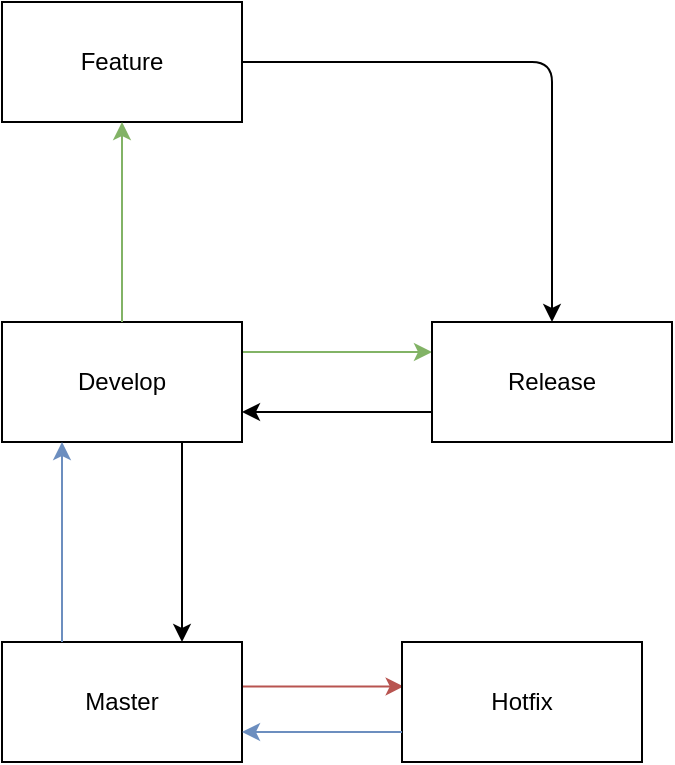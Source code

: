 <mxfile version="10.6.2" type="google"><diagram id="7T9cHj1B0l7dZ4hVVIW8" name="Page-1"><mxGraphModel dx="948" dy="590" grid="1" gridSize="10" guides="1" tooltips="1" connect="1" arrows="1" fold="1" page="1" pageScale="1" pageWidth="850" pageHeight="1100" math="0" shadow="0"><root><mxCell id="0"/><mxCell id="1" parent="0"/><mxCell id="S-_Kc6sxgdBVoZ6Ljnmm-24" value="" style="edgeStyle=orthogonalEdgeStyle;rounded=0;orthogonalLoop=1;jettySize=auto;html=1;exitX=1;exitY=0.25;exitDx=0;exitDy=0;entryX=0;entryY=0.25;entryDx=0;entryDy=0;fillColor=#d5e8d4;strokeColor=#82b366;" edge="1" parent="1" source="S-_Kc6sxgdBVoZ6Ljnmm-1" target="S-_Kc6sxgdBVoZ6Ljnmm-23"><mxGeometry relative="1" as="geometry"/></mxCell><mxCell id="S-_Kc6sxgdBVoZ6Ljnmm-1" value="Develop" style="rounded=0;whiteSpace=wrap;html=1;" vertex="1" parent="1"><mxGeometry x="185" y="310" width="120" height="60" as="geometry"/></mxCell><mxCell id="S-_Kc6sxgdBVoZ6Ljnmm-23" value="Release" style="rounded=0;whiteSpace=wrap;html=1;" vertex="1" parent="1"><mxGeometry x="400" y="310" width="120" height="60" as="geometry"/></mxCell><mxCell id="S-_Kc6sxgdBVoZ6Ljnmm-7" value="" style="edgeStyle=orthogonalEdgeStyle;rounded=0;orthogonalLoop=1;jettySize=auto;html=1;exitX=1;exitY=0.37;exitDx=0;exitDy=0;exitPerimeter=0;entryX=0.007;entryY=0.37;entryDx=0;entryDy=0;entryPerimeter=0;fillColor=#f8cecc;strokeColor=#b85450;" edge="1" parent="1" source="S-_Kc6sxgdBVoZ6Ljnmm-3" target="S-_Kc6sxgdBVoZ6Ljnmm-6"><mxGeometry relative="1" as="geometry"/></mxCell><mxCell id="S-_Kc6sxgdBVoZ6Ljnmm-3" value="Master" style="rounded=0;whiteSpace=wrap;html=1;" vertex="1" parent="1"><mxGeometry x="185" y="470" width="120" height="60" as="geometry"/></mxCell><mxCell id="S-_Kc6sxgdBVoZ6Ljnmm-6" value="Hotfix" style="rounded=0;whiteSpace=wrap;html=1;" vertex="1" parent="1"><mxGeometry x="385" y="470" width="120" height="60" as="geometry"/></mxCell><mxCell id="S-_Kc6sxgdBVoZ6Ljnmm-5" value="Feature" style="rounded=0;whiteSpace=wrap;html=1;" vertex="1" parent="1"><mxGeometry x="185" y="150" width="120" height="60" as="geometry"/></mxCell><mxCell id="S-_Kc6sxgdBVoZ6Ljnmm-10" value="" style="endArrow=classic;html=1;exitX=0;exitY=0.75;exitDx=0;exitDy=0;entryX=1;entryY=0.75;entryDx=0;entryDy=0;fillColor=#dae8fc;strokeColor=#6c8ebf;" edge="1" parent="1" source="S-_Kc6sxgdBVoZ6Ljnmm-6" target="S-_Kc6sxgdBVoZ6Ljnmm-3"><mxGeometry width="50" height="50" relative="1" as="geometry"><mxPoint x="415" y="480" as="sourcePoint"/><mxPoint x="465" y="430" as="targetPoint"/></mxGeometry></mxCell><mxCell id="S-_Kc6sxgdBVoZ6Ljnmm-11" value="" style="endArrow=classic;html=1;exitX=0.25;exitY=0;exitDx=0;exitDy=0;entryX=0.25;entryY=1;entryDx=0;entryDy=0;fillColor=#dae8fc;strokeColor=#6c8ebf;" edge="1" parent="1" source="S-_Kc6sxgdBVoZ6Ljnmm-3" target="S-_Kc6sxgdBVoZ6Ljnmm-1"><mxGeometry width="50" height="50" relative="1" as="geometry"><mxPoint x="265" y="440" as="sourcePoint"/><mxPoint x="315" y="390" as="targetPoint"/></mxGeometry></mxCell><mxCell id="S-_Kc6sxgdBVoZ6Ljnmm-12" value="" style="endArrow=classic;html=1;exitX=0.75;exitY=1;exitDx=0;exitDy=0;entryX=0.75;entryY=0;entryDx=0;entryDy=0;" edge="1" parent="1" source="S-_Kc6sxgdBVoZ6Ljnmm-1" target="S-_Kc6sxgdBVoZ6Ljnmm-3"><mxGeometry width="50" height="50" relative="1" as="geometry"><mxPoint x="275" y="440" as="sourcePoint"/><mxPoint x="325" y="430" as="targetPoint"/></mxGeometry></mxCell><mxCell id="S-_Kc6sxgdBVoZ6Ljnmm-19" value="" style="endArrow=classic;html=1;entryX=0.5;entryY=1;entryDx=0;entryDy=0;exitX=0.5;exitY=0;exitDx=0;exitDy=0;fillColor=#d5e8d4;strokeColor=#82b366;" edge="1" parent="1" source="S-_Kc6sxgdBVoZ6Ljnmm-1" target="S-_Kc6sxgdBVoZ6Ljnmm-5"><mxGeometry width="50" height="50" relative="1" as="geometry"><mxPoint x="200" y="330" as="sourcePoint"/><mxPoint x="250" y="280" as="targetPoint"/></mxGeometry></mxCell><mxCell id="S-_Kc6sxgdBVoZ6Ljnmm-25" value="" style="endArrow=classic;html=1;entryX=0.5;entryY=0;entryDx=0;entryDy=0;exitX=1;exitY=0.5;exitDx=0;exitDy=0;" edge="1" parent="1" source="S-_Kc6sxgdBVoZ6Ljnmm-5" target="S-_Kc6sxgdBVoZ6Ljnmm-23"><mxGeometry width="50" height="50" relative="1" as="geometry"><mxPoint x="310" y="180" as="sourcePoint"/><mxPoint x="430" y="180" as="targetPoint"/><Array as="points"><mxPoint x="460" y="180"/></Array></mxGeometry></mxCell><mxCell id="S-_Kc6sxgdBVoZ6Ljnmm-26" value="" style="endArrow=classic;html=1;exitX=0;exitY=0.75;exitDx=0;exitDy=0;entryX=1;entryY=0.75;entryDx=0;entryDy=0;" edge="1" parent="1" source="S-_Kc6sxgdBVoZ6Ljnmm-23" target="S-_Kc6sxgdBVoZ6Ljnmm-1"><mxGeometry width="50" height="50" relative="1" as="geometry"><mxPoint x="350" y="420" as="sourcePoint"/><mxPoint x="400" y="370" as="targetPoint"/></mxGeometry></mxCell></root></mxGraphModel></diagram></mxfile>